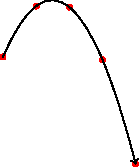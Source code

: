unitsize(2cm);
import graph;
pair F(real t) {
  return (1.3*t,-4.5*t^2+3.0*t+1.0);
}
pair Fprime(real t) {
  return (1.3,-9.0*t+3.0);
}
path g=graphwithderiv(F,Fprime,0,0.9,4);
dot(g,red);
draw(g,arrow=Arrow(TeXHead));
